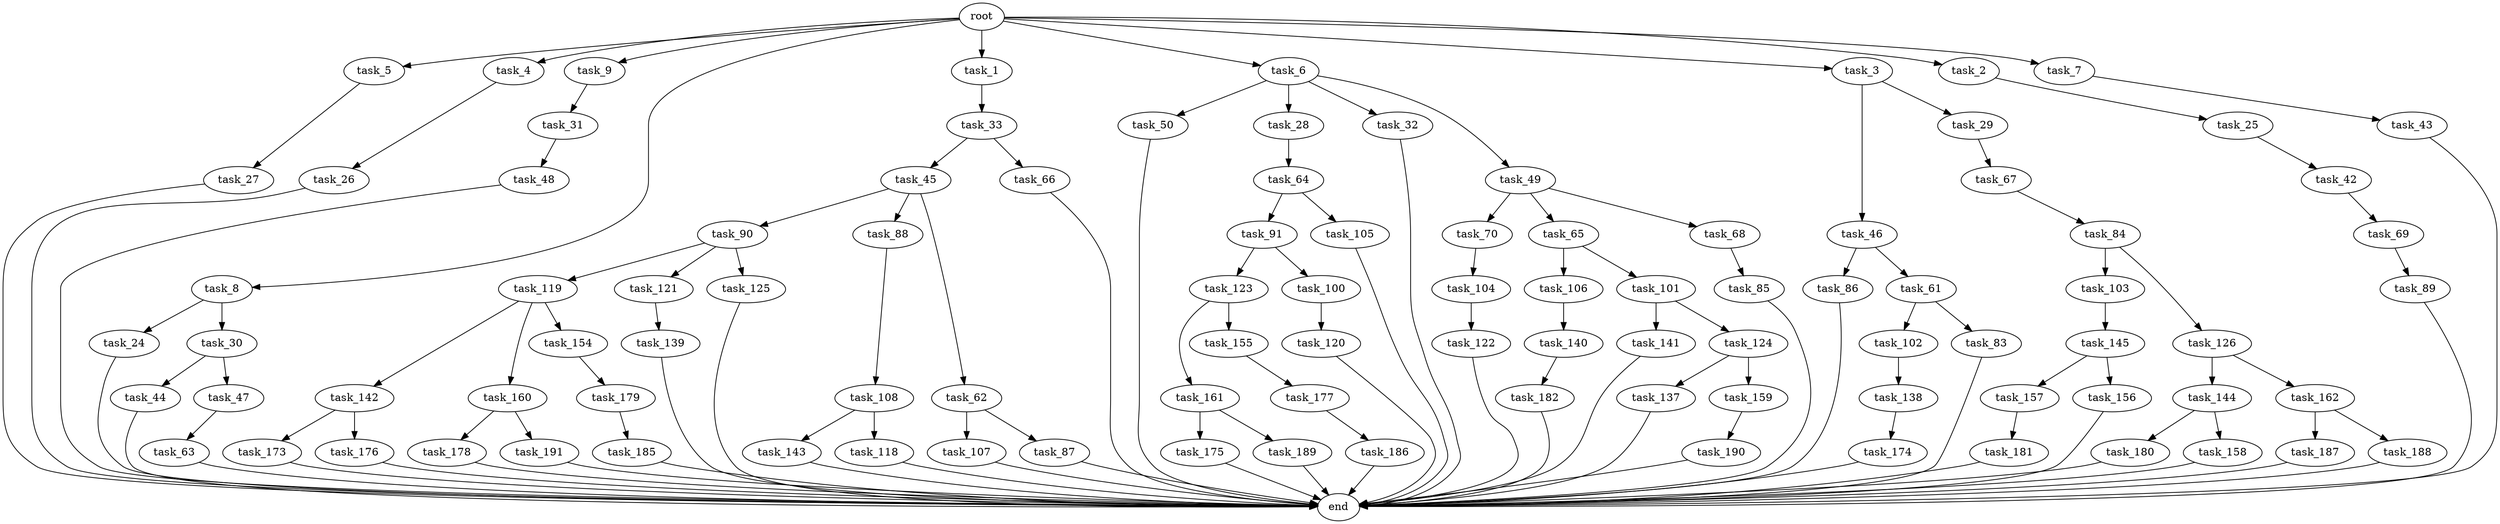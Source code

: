 digraph G {
  task_180 [size="3092376453.120000"];
  task_27 [size="3092376453.120000"];
  task_122 [size="8589934592.000000"];
  task_50 [size="6957847019.520000"];
  task_119 [size="8589934592.000000"];
  task_181 [size="4209067950.080000"];
  task_182 [size="5497558138.880000"];
  task_185 [size="1374389534.720000"];
  task_187 [size="1374389534.720000"];
  task_5 [size="10.240000"];
  task_4 [size="10.240000"];
  task_121 [size="8589934592.000000"];
  task_84 [size="8589934592.000000"];
  task_90 [size="5497558138.880000"];
  task_31 [size="773094113.280000"];
  task_143 [size="773094113.280000"];
  task_26 [size="5497558138.880000"];
  task_64 [size="1374389534.720000"];
  task_103 [size="343597383.680000"];
  task_118 [size="773094113.280000"];
  task_141 [size="3092376453.120000"];
  task_190 [size="6957847019.520000"];
  task_28 [size="6957847019.520000"];
  task_88 [size="5497558138.880000"];
  task_9 [size="10.240000"];
  task_44 [size="8589934592.000000"];
  task_174 [size="6957847019.520000"];
  task_33 [size="343597383.680000"];
  task_142 [size="1374389534.720000"];
  task_186 [size="5497558138.880000"];
  task_102 [size="4209067950.080000"];
  root [size="0.000000"];
  task_8 [size="10.240000"];
  task_86 [size="343597383.680000"];
  task_160 [size="1374389534.720000"];
  task_179 [size="1374389534.720000"];
  task_91 [size="3092376453.120000"];
  task_83 [size="4209067950.080000"];
  task_1 [size="10.240000"];
  task_105 [size="3092376453.120000"];
  task_175 [size="5497558138.880000"];
  task_188 [size="1374389534.720000"];
  task_140 [size="773094113.280000"];
  task_158 [size="3092376453.120000"];
  task_24 [size="2147483648.000000"];
  task_85 [size="773094113.280000"];
  task_157 [size="2147483648.000000"];
  task_104 [size="2147483648.000000"];
  task_177 [size="3092376453.120000"];
  task_106 [size="2147483648.000000"];
  task_43 [size="2147483648.000000"];
  task_63 [size="4209067950.080000"];
  task_6 [size="10.240000"];
  task_173 [size="6957847019.520000"];
  task_3 [size="10.240000"];
  task_139 [size="5497558138.880000"];
  end [size="0.000000"];
  task_144 [size="1374389534.720000"];
  task_70 [size="1374389534.720000"];
  task_69 [size="3092376453.120000"];
  task_154 [size="1374389534.720000"];
  task_176 [size="6957847019.520000"];
  task_62 [size="5497558138.880000"];
  task_161 [size="5497558138.880000"];
  task_107 [size="773094113.280000"];
  task_30 [size="2147483648.000000"];
  task_137 [size="3092376453.120000"];
  task_48 [size="6957847019.520000"];
  task_108 [size="3092376453.120000"];
  task_45 [size="4209067950.080000"];
  task_46 [size="3092376453.120000"];
  task_124 [size="3092376453.120000"];
  task_32 [size="6957847019.520000"];
  task_145 [size="343597383.680000"];
  task_125 [size="8589934592.000000"];
  task_162 [size="1374389534.720000"];
  task_2 [size="10.240000"];
  task_138 [size="5497558138.880000"];
  task_25 [size="4209067950.080000"];
  task_156 [size="2147483648.000000"];
  task_29 [size="3092376453.120000"];
  task_123 [size="1374389534.720000"];
  task_87 [size="773094113.280000"];
  task_42 [size="4209067950.080000"];
  task_178 [size="4209067950.080000"];
  task_126 [size="343597383.680000"];
  task_49 [size="6957847019.520000"];
  task_155 [size="5497558138.880000"];
  task_65 [size="1374389534.720000"];
  task_67 [size="5497558138.880000"];
  task_68 [size="1374389534.720000"];
  task_189 [size="5497558138.880000"];
  task_120 [size="343597383.680000"];
  task_47 [size="8589934592.000000"];
  task_100 [size="1374389534.720000"];
  task_191 [size="4209067950.080000"];
  task_89 [size="4209067950.080000"];
  task_61 [size="343597383.680000"];
  task_66 [size="4209067950.080000"];
  task_101 [size="2147483648.000000"];
  task_159 [size="3092376453.120000"];
  task_7 [size="10.240000"];

  task_180 -> end [size="1.000000"];
  task_27 -> end [size="1.000000"];
  task_122 -> end [size="1.000000"];
  task_50 -> end [size="1.000000"];
  task_119 -> task_142 [size="134217728.000000"];
  task_119 -> task_160 [size="134217728.000000"];
  task_119 -> task_154 [size="134217728.000000"];
  task_181 -> end [size="1.000000"];
  task_182 -> end [size="1.000000"];
  task_185 -> end [size="1.000000"];
  task_187 -> end [size="1.000000"];
  task_5 -> task_27 [size="301989888.000000"];
  task_4 -> task_26 [size="536870912.000000"];
  task_121 -> task_139 [size="536870912.000000"];
  task_84 -> task_126 [size="33554432.000000"];
  task_84 -> task_103 [size="33554432.000000"];
  task_90 -> task_121 [size="838860800.000000"];
  task_90 -> task_125 [size="838860800.000000"];
  task_90 -> task_119 [size="838860800.000000"];
  task_31 -> task_48 [size="679477248.000000"];
  task_143 -> end [size="1.000000"];
  task_26 -> end [size="1.000000"];
  task_64 -> task_91 [size="301989888.000000"];
  task_64 -> task_105 [size="301989888.000000"];
  task_103 -> task_145 [size="33554432.000000"];
  task_118 -> end [size="1.000000"];
  task_141 -> end [size="1.000000"];
  task_190 -> end [size="1.000000"];
  task_28 -> task_64 [size="134217728.000000"];
  task_88 -> task_108 [size="301989888.000000"];
  task_9 -> task_31 [size="75497472.000000"];
  task_44 -> end [size="1.000000"];
  task_174 -> end [size="1.000000"];
  task_33 -> task_45 [size="411041792.000000"];
  task_33 -> task_66 [size="411041792.000000"];
  task_142 -> task_176 [size="679477248.000000"];
  task_142 -> task_173 [size="679477248.000000"];
  task_186 -> end [size="1.000000"];
  task_102 -> task_138 [size="536870912.000000"];
  root -> task_8 [size="1.000000"];
  root -> task_2 [size="1.000000"];
  root -> task_5 [size="1.000000"];
  root -> task_4 [size="1.000000"];
  root -> task_9 [size="1.000000"];
  root -> task_1 [size="1.000000"];
  root -> task_7 [size="1.000000"];
  root -> task_6 [size="1.000000"];
  root -> task_3 [size="1.000000"];
  task_8 -> task_30 [size="209715200.000000"];
  task_8 -> task_24 [size="209715200.000000"];
  task_86 -> end [size="1.000000"];
  task_160 -> task_178 [size="411041792.000000"];
  task_160 -> task_191 [size="411041792.000000"];
  task_179 -> task_185 [size="134217728.000000"];
  task_91 -> task_100 [size="134217728.000000"];
  task_91 -> task_123 [size="134217728.000000"];
  task_83 -> end [size="1.000000"];
  task_1 -> task_33 [size="33554432.000000"];
  task_105 -> end [size="1.000000"];
  task_175 -> end [size="1.000000"];
  task_188 -> end [size="1.000000"];
  task_140 -> task_182 [size="536870912.000000"];
  task_158 -> end [size="1.000000"];
  task_24 -> end [size="1.000000"];
  task_85 -> end [size="1.000000"];
  task_157 -> task_181 [size="411041792.000000"];
  task_104 -> task_122 [size="838860800.000000"];
  task_177 -> task_186 [size="536870912.000000"];
  task_106 -> task_140 [size="75497472.000000"];
  task_43 -> end [size="1.000000"];
  task_63 -> end [size="1.000000"];
  task_6 -> task_49 [size="679477248.000000"];
  task_6 -> task_28 [size="679477248.000000"];
  task_6 -> task_50 [size="679477248.000000"];
  task_6 -> task_32 [size="679477248.000000"];
  task_173 -> end [size="1.000000"];
  task_3 -> task_46 [size="301989888.000000"];
  task_3 -> task_29 [size="301989888.000000"];
  task_139 -> end [size="1.000000"];
  task_144 -> task_158 [size="301989888.000000"];
  task_144 -> task_180 [size="301989888.000000"];
  task_70 -> task_104 [size="209715200.000000"];
  task_69 -> task_89 [size="411041792.000000"];
  task_154 -> task_179 [size="134217728.000000"];
  task_176 -> end [size="1.000000"];
  task_62 -> task_107 [size="75497472.000000"];
  task_62 -> task_87 [size="75497472.000000"];
  task_161 -> task_189 [size="536870912.000000"];
  task_161 -> task_175 [size="536870912.000000"];
  task_107 -> end [size="1.000000"];
  task_30 -> task_44 [size="838860800.000000"];
  task_30 -> task_47 [size="838860800.000000"];
  task_137 -> end [size="1.000000"];
  task_48 -> end [size="1.000000"];
  task_108 -> task_118 [size="75497472.000000"];
  task_108 -> task_143 [size="75497472.000000"];
  task_45 -> task_62 [size="536870912.000000"];
  task_45 -> task_88 [size="536870912.000000"];
  task_45 -> task_90 [size="536870912.000000"];
  task_46 -> task_61 [size="33554432.000000"];
  task_46 -> task_86 [size="33554432.000000"];
  task_124 -> task_137 [size="301989888.000000"];
  task_124 -> task_159 [size="301989888.000000"];
  task_32 -> end [size="1.000000"];
  task_145 -> task_156 [size="209715200.000000"];
  task_145 -> task_157 [size="209715200.000000"];
  task_125 -> end [size="1.000000"];
  task_162 -> task_188 [size="134217728.000000"];
  task_162 -> task_187 [size="134217728.000000"];
  task_2 -> task_25 [size="411041792.000000"];
  task_138 -> task_174 [size="679477248.000000"];
  task_25 -> task_42 [size="411041792.000000"];
  task_156 -> end [size="1.000000"];
  task_29 -> task_67 [size="536870912.000000"];
  task_123 -> task_155 [size="536870912.000000"];
  task_123 -> task_161 [size="536870912.000000"];
  task_87 -> end [size="1.000000"];
  task_42 -> task_69 [size="301989888.000000"];
  task_178 -> end [size="1.000000"];
  task_126 -> task_162 [size="134217728.000000"];
  task_126 -> task_144 [size="134217728.000000"];
  task_49 -> task_70 [size="134217728.000000"];
  task_49 -> task_65 [size="134217728.000000"];
  task_49 -> task_68 [size="134217728.000000"];
  task_155 -> task_177 [size="301989888.000000"];
  task_65 -> task_106 [size="209715200.000000"];
  task_65 -> task_101 [size="209715200.000000"];
  task_67 -> task_84 [size="838860800.000000"];
  task_68 -> task_85 [size="75497472.000000"];
  task_189 -> end [size="1.000000"];
  task_120 -> end [size="1.000000"];
  task_47 -> task_63 [size="411041792.000000"];
  task_100 -> task_120 [size="33554432.000000"];
  task_191 -> end [size="1.000000"];
  task_89 -> end [size="1.000000"];
  task_61 -> task_83 [size="411041792.000000"];
  task_61 -> task_102 [size="411041792.000000"];
  task_66 -> end [size="1.000000"];
  task_101 -> task_124 [size="301989888.000000"];
  task_101 -> task_141 [size="301989888.000000"];
  task_159 -> task_190 [size="679477248.000000"];
  task_7 -> task_43 [size="209715200.000000"];
}
